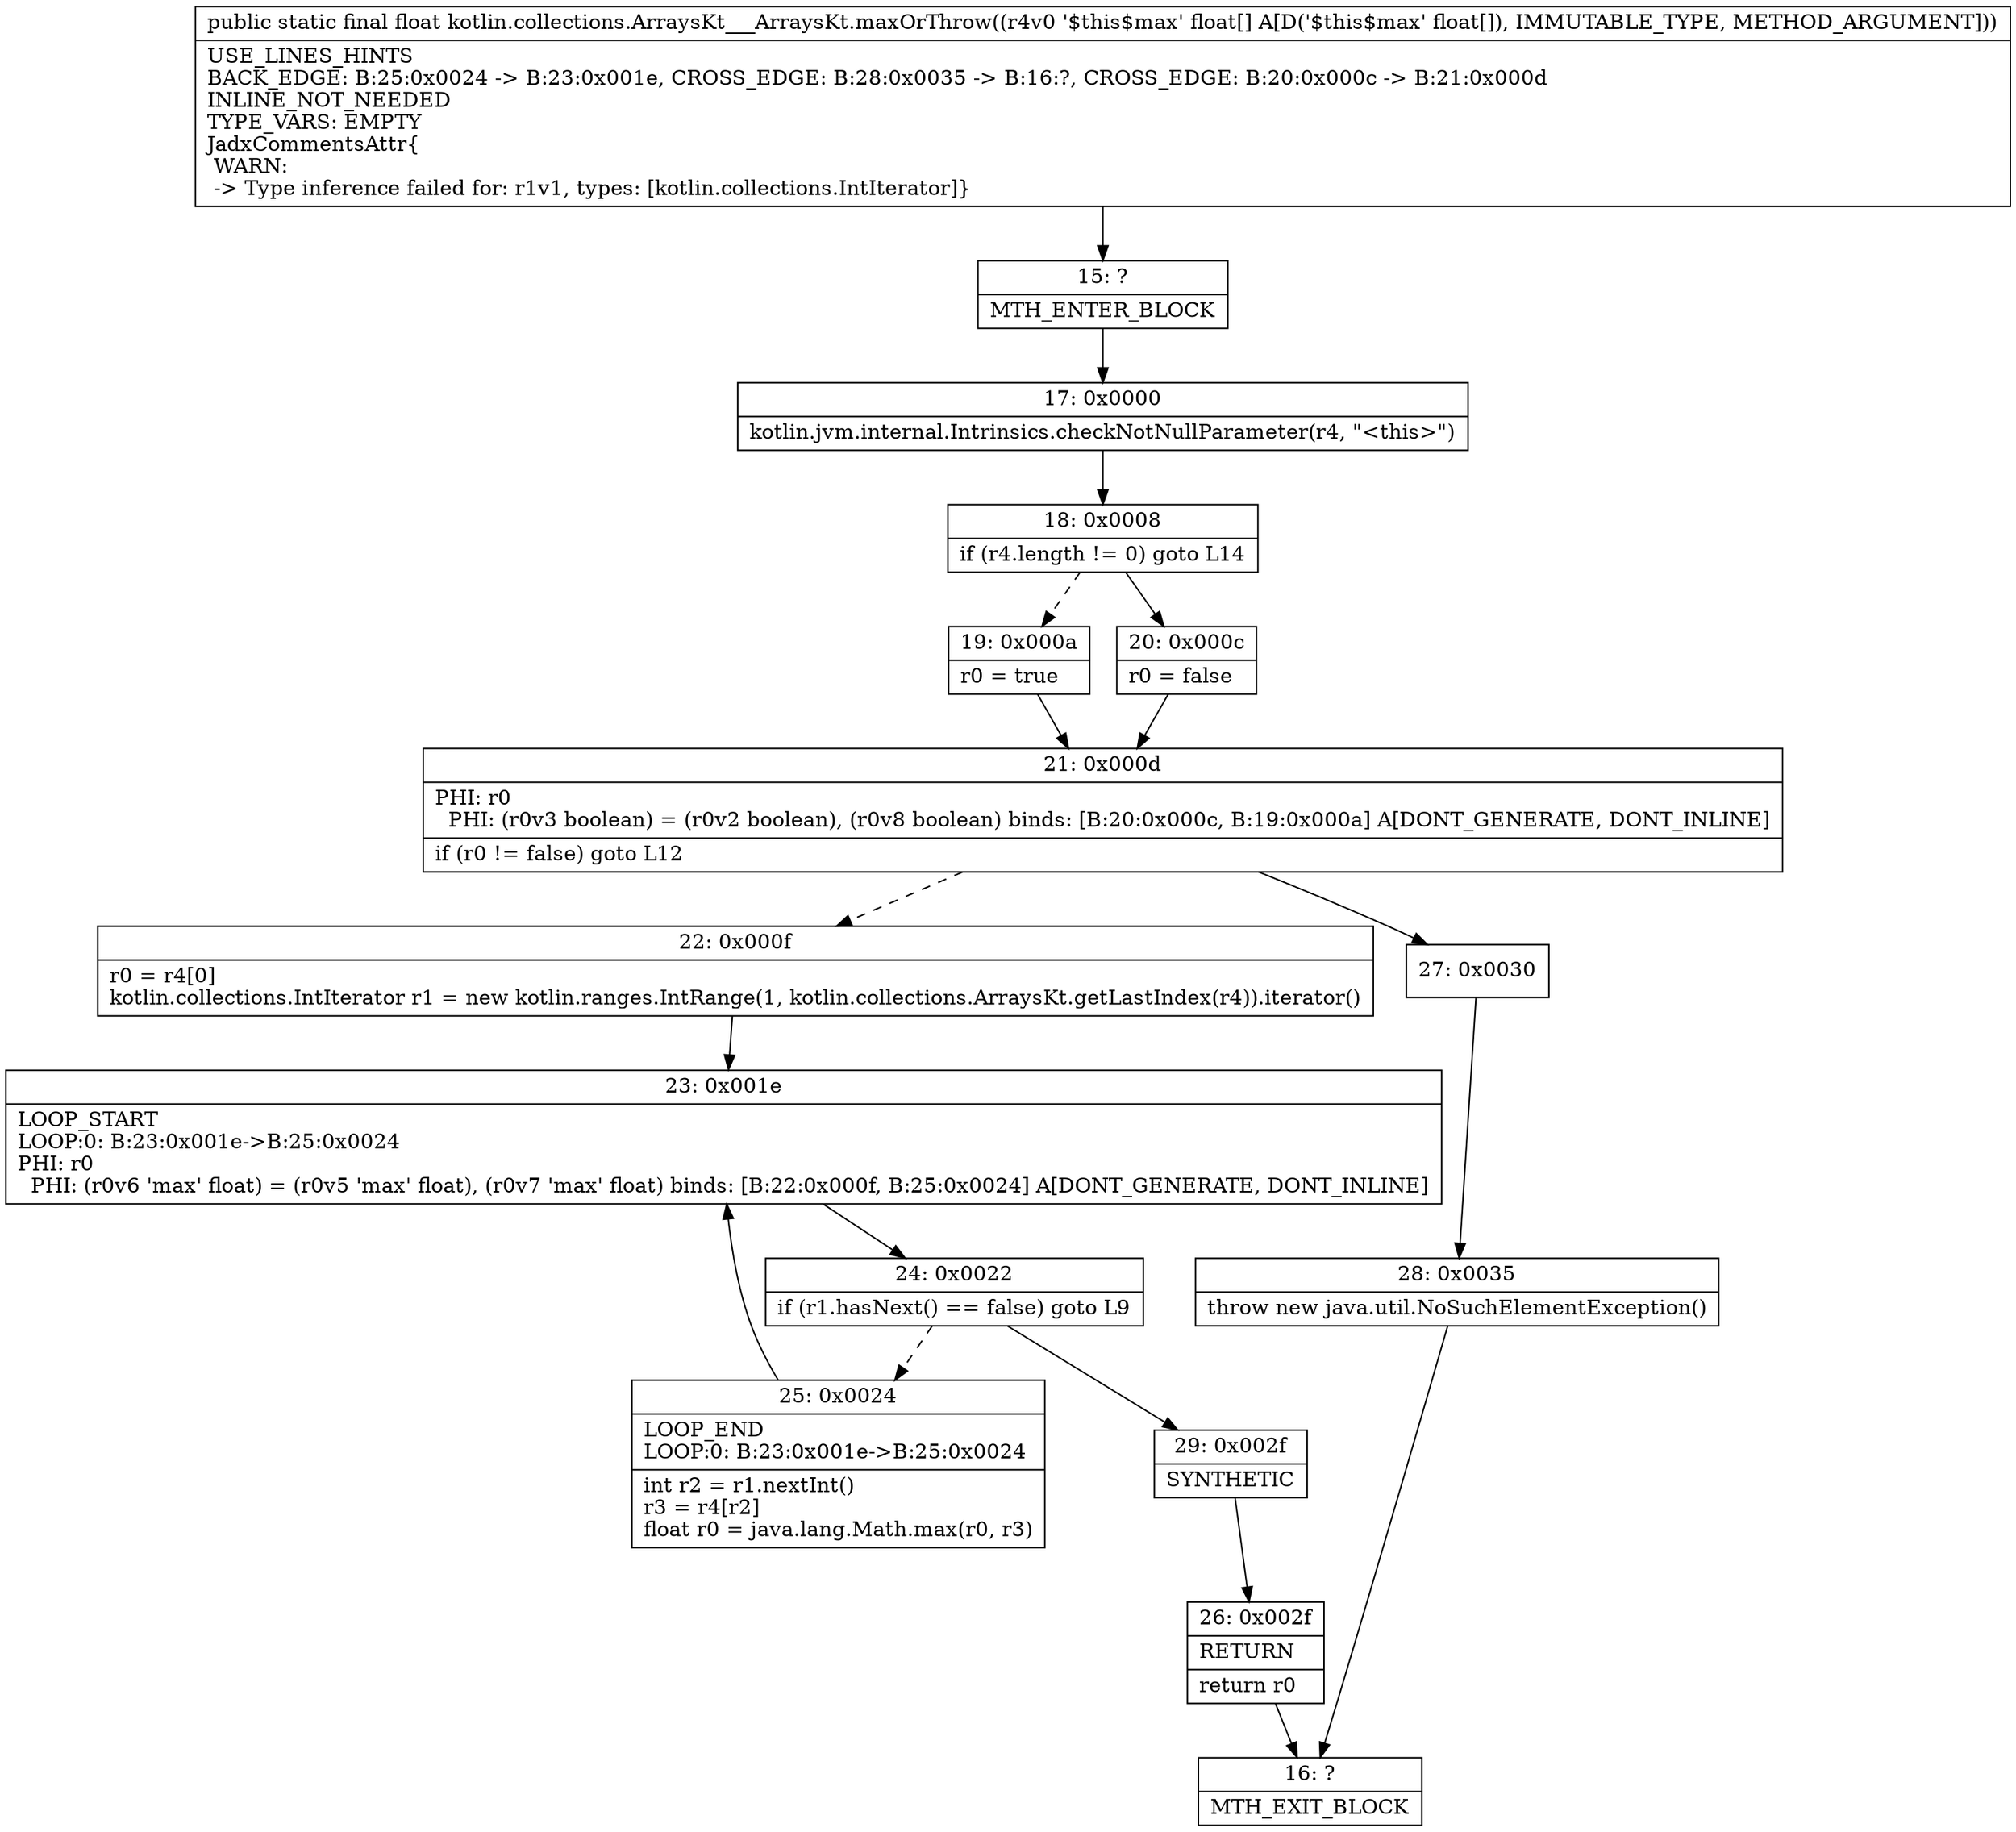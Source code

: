 digraph "CFG forkotlin.collections.ArraysKt___ArraysKt.maxOrThrow([F)F" {
Node_15 [shape=record,label="{15\:\ ?|MTH_ENTER_BLOCK\l}"];
Node_17 [shape=record,label="{17\:\ 0x0000|kotlin.jvm.internal.Intrinsics.checkNotNullParameter(r4, \"\<this\>\")\l}"];
Node_18 [shape=record,label="{18\:\ 0x0008|if (r4.length != 0) goto L14\l}"];
Node_19 [shape=record,label="{19\:\ 0x000a|r0 = true\l}"];
Node_21 [shape=record,label="{21\:\ 0x000d|PHI: r0 \l  PHI: (r0v3 boolean) = (r0v2 boolean), (r0v8 boolean) binds: [B:20:0x000c, B:19:0x000a] A[DONT_GENERATE, DONT_INLINE]\l|if (r0 != false) goto L12\l}"];
Node_22 [shape=record,label="{22\:\ 0x000f|r0 = r4[0]\lkotlin.collections.IntIterator r1 = new kotlin.ranges.IntRange(1, kotlin.collections.ArraysKt.getLastIndex(r4)).iterator()\l}"];
Node_23 [shape=record,label="{23\:\ 0x001e|LOOP_START\lLOOP:0: B:23:0x001e\-\>B:25:0x0024\lPHI: r0 \l  PHI: (r0v6 'max' float) = (r0v5 'max' float), (r0v7 'max' float) binds: [B:22:0x000f, B:25:0x0024] A[DONT_GENERATE, DONT_INLINE]\l}"];
Node_24 [shape=record,label="{24\:\ 0x0022|if (r1.hasNext() == false) goto L9\l}"];
Node_25 [shape=record,label="{25\:\ 0x0024|LOOP_END\lLOOP:0: B:23:0x001e\-\>B:25:0x0024\l|int r2 = r1.nextInt()\lr3 = r4[r2]\lfloat r0 = java.lang.Math.max(r0, r3)\l}"];
Node_29 [shape=record,label="{29\:\ 0x002f|SYNTHETIC\l}"];
Node_26 [shape=record,label="{26\:\ 0x002f|RETURN\l|return r0\l}"];
Node_16 [shape=record,label="{16\:\ ?|MTH_EXIT_BLOCK\l}"];
Node_27 [shape=record,label="{27\:\ 0x0030}"];
Node_28 [shape=record,label="{28\:\ 0x0035|throw new java.util.NoSuchElementException()\l}"];
Node_20 [shape=record,label="{20\:\ 0x000c|r0 = false\l}"];
MethodNode[shape=record,label="{public static final float kotlin.collections.ArraysKt___ArraysKt.maxOrThrow((r4v0 '$this$max' float[] A[D('$this$max' float[]), IMMUTABLE_TYPE, METHOD_ARGUMENT]))  | USE_LINES_HINTS\lBACK_EDGE: B:25:0x0024 \-\> B:23:0x001e, CROSS_EDGE: B:28:0x0035 \-\> B:16:?, CROSS_EDGE: B:20:0x000c \-\> B:21:0x000d\lINLINE_NOT_NEEDED\lTYPE_VARS: EMPTY\lJadxCommentsAttr\{\l WARN: \l \-\> Type inference failed for: r1v1, types: [kotlin.collections.IntIterator]\}\l}"];
MethodNode -> Node_15;Node_15 -> Node_17;
Node_17 -> Node_18;
Node_18 -> Node_19[style=dashed];
Node_18 -> Node_20;
Node_19 -> Node_21;
Node_21 -> Node_22[style=dashed];
Node_21 -> Node_27;
Node_22 -> Node_23;
Node_23 -> Node_24;
Node_24 -> Node_25[style=dashed];
Node_24 -> Node_29;
Node_25 -> Node_23;
Node_29 -> Node_26;
Node_26 -> Node_16;
Node_27 -> Node_28;
Node_28 -> Node_16;
Node_20 -> Node_21;
}

